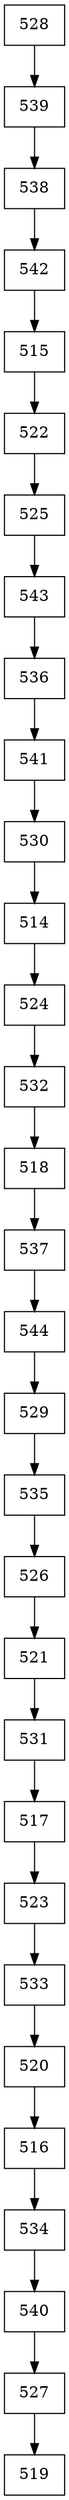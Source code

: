 digraph G {
  node [shape=record];
  node0 [label="{528}"];
  node0 -> node1;
  node1 [label="{539}"];
  node1 -> node2;
  node2 [label="{538}"];
  node2 -> node3;
  node3 [label="{542}"];
  node3 -> node4;
  node4 [label="{515}"];
  node4 -> node5;
  node5 [label="{522}"];
  node5 -> node6;
  node6 [label="{525}"];
  node6 -> node7;
  node7 [label="{543}"];
  node7 -> node8;
  node8 [label="{536}"];
  node8 -> node9;
  node9 [label="{541}"];
  node9 -> node10;
  node10 [label="{530}"];
  node10 -> node11;
  node11 [label="{514}"];
  node11 -> node12;
  node12 [label="{524}"];
  node12 -> node13;
  node13 [label="{532}"];
  node13 -> node14;
  node14 [label="{518}"];
  node14 -> node15;
  node15 [label="{537}"];
  node15 -> node16;
  node16 [label="{544}"];
  node16 -> node17;
  node17 [label="{529}"];
  node17 -> node18;
  node18 [label="{535}"];
  node18 -> node19;
  node19 [label="{526}"];
  node19 -> node20;
  node20 [label="{521}"];
  node20 -> node21;
  node21 [label="{531}"];
  node21 -> node22;
  node22 [label="{517}"];
  node22 -> node23;
  node23 [label="{523}"];
  node23 -> node24;
  node24 [label="{533}"];
  node24 -> node25;
  node25 [label="{520}"];
  node25 -> node26;
  node26 [label="{516}"];
  node26 -> node27;
  node27 [label="{534}"];
  node27 -> node28;
  node28 [label="{540}"];
  node28 -> node29;
  node29 [label="{527}"];
  node29 -> node30;
  node30 [label="{519}"];
}
